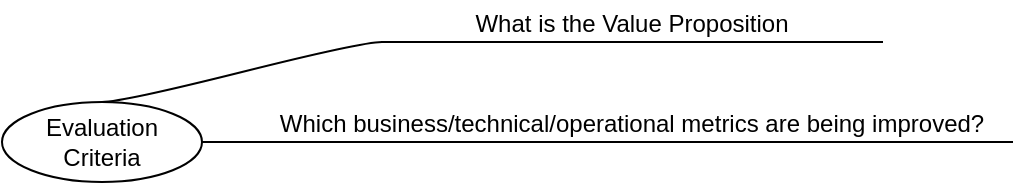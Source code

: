 <mxfile version="13.8.5" type="github">
  <diagram id="bgm5x6gOrCEc5aM317vh" name="Page-1">
    <mxGraphModel dx="1422" dy="705" grid="1" gridSize="10" guides="1" tooltips="1" connect="1" arrows="1" fold="1" page="1" pageScale="1" pageWidth="827" pageHeight="1169" math="0" shadow="0">
      <root>
        <mxCell id="0" />
        <mxCell id="1" parent="0" />
        <mxCell id="M6VpILwEPFhzyX8ZO2HG-2" value="Evaluation Criteria" style="ellipse;whiteSpace=wrap;html=1;align=center;newEdgeStyle={&quot;edgeStyle&quot;:&quot;entityRelationEdgeStyle&quot;,&quot;startArrow&quot;:&quot;none&quot;,&quot;endArrow&quot;:&quot;none&quot;,&quot;segment&quot;:10,&quot;curved&quot;:1};treeFolding=1;treeMoving=1;" vertex="1" parent="1">
          <mxGeometry x="260" y="340" width="100" height="40" as="geometry" />
        </mxCell>
        <mxCell id="M6VpILwEPFhzyX8ZO2HG-5" value="What is the Value Proposition&lt;br&gt;" style="whiteSpace=wrap;html=1;shape=partialRectangle;top=0;left=0;bottom=1;right=0;points=[[0,1],[1,1]];fillColor=none;align=center;verticalAlign=bottom;routingCenterY=0.5;snapToPoint=1;recursiveResize=0;autosize=1;treeFolding=1;treeMoving=1;newEdgeStyle={&quot;edgeStyle&quot;:&quot;entityRelationEdgeStyle&quot;,&quot;startArrow&quot;:&quot;none&quot;,&quot;endArrow&quot;:&quot;none&quot;,&quot;segment&quot;:10,&quot;curved&quot;:1};" vertex="1" parent="1">
          <mxGeometry x="450" y="290" width="250" height="20" as="geometry" />
        </mxCell>
        <mxCell id="M6VpILwEPFhzyX8ZO2HG-6" value="" style="edgeStyle=entityRelationEdgeStyle;startArrow=none;endArrow=none;segment=10;curved=1;exitX=0.5;exitY=0;exitDx=0;exitDy=0;" edge="1" target="M6VpILwEPFhzyX8ZO2HG-5" parent="1" source="M6VpILwEPFhzyX8ZO2HG-2">
          <mxGeometry relative="1" as="geometry">
            <mxPoint x="310" y="330" as="sourcePoint" />
          </mxGeometry>
        </mxCell>
        <mxCell id="M6VpILwEPFhzyX8ZO2HG-7" value="Which business/technical/operational metrics are being improved?" style="whiteSpace=wrap;html=1;shape=partialRectangle;top=0;left=0;bottom=1;right=0;points=[[0,1],[1,1]];fillColor=none;align=center;verticalAlign=bottom;routingCenterY=0.5;snapToPoint=1;recursiveResize=0;autosize=1;treeFolding=1;treeMoving=1;newEdgeStyle={&quot;edgeStyle&quot;:&quot;entityRelationEdgeStyle&quot;,&quot;startArrow&quot;:&quot;none&quot;,&quot;endArrow&quot;:&quot;none&quot;,&quot;segment&quot;:10,&quot;curved&quot;:1};" vertex="1" parent="1">
          <mxGeometry x="385" y="340" width="380" height="20" as="geometry" />
        </mxCell>
        <mxCell id="M6VpILwEPFhzyX8ZO2HG-8" value="" style="edgeStyle=entityRelationEdgeStyle;startArrow=none;endArrow=none;segment=10;curved=1;exitX=1;exitY=0.5;exitDx=0;exitDy=0;" edge="1" target="M6VpILwEPFhzyX8ZO2HG-7" parent="1" source="M6VpILwEPFhzyX8ZO2HG-2">
          <mxGeometry relative="1" as="geometry">
            <mxPoint x="430" y="360" as="sourcePoint" />
          </mxGeometry>
        </mxCell>
      </root>
    </mxGraphModel>
  </diagram>
</mxfile>
